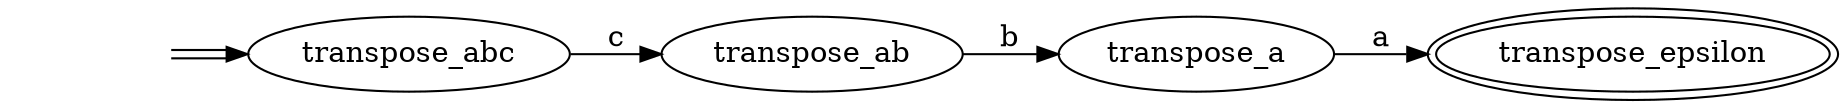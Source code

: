 digraph Automaton { 
  rankdir = LR
  0 [label="transpose_epsilon",peripheries=2];  1 [label="transpose_a"];  2 [label="transpose_ab"];  3 [label="transpose_abc"];  start3 [style=invis]
  start3 -> 3[color="black:white:black"]
  1 -> 0 [label = "a" ]
  2 -> 1 [label = "b" ]
  3 -> 2 [label = "c" ]
}

